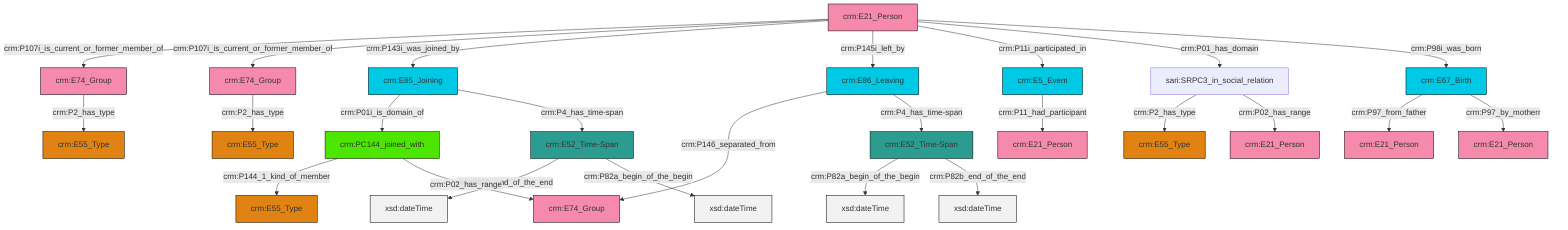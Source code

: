 graph TD
classDef Literal fill:#f2f2f2,stroke:#000000;
classDef CRM_Entity fill:#FFFFFF,stroke:#000000;
classDef Temporal_Entity fill:#00C9E6, stroke:#000000;
classDef Type fill:#E18312, stroke:#000000;
classDef Time-Span fill:#2C9C91, stroke:#000000;
classDef Appellation fill:#FFEB7F, stroke:#000000;
classDef Place fill:#008836, stroke:#000000;
classDef Persistent_Item fill:#B266B2, stroke:#000000;
classDef Conceptual_Object fill:#FFD700, stroke:#000000;
classDef Physical_Thing fill:#D2B48C, stroke:#000000;
classDef Actor fill:#f58aad, stroke:#000000;
classDef PC_Classes fill:#4ce600, stroke:#000000;
classDef Multi fill:#cccccc,stroke:#000000;

0["crm:E21_Person"]:::Actor -->|crm:P107i_is_current_or_former_member_of| 1["crm:E74_Group"]:::Actor
4["crm:E85_Joining"]:::Temporal_Entity -->|crm:P01i_is_domain_of| 5["crm:PC144_joined_with"]:::PC_Classes
6["crm:E5_Event"]:::Temporal_Entity -->|crm:P11_had_participant| 2["crm:E21_Person"]:::Actor
4["crm:E85_Joining"]:::Temporal_Entity -->|crm:P4_has_time-span| 9["crm:E52_Time-Span"]:::Time-Span
9["crm:E52_Time-Span"]:::Time-Span -->|crm:P82b_end_of_the_end| 11[xsd:dateTime]:::Literal
14["crm:E52_Time-Span"]:::Time-Span -->|crm:P82a_begin_of_the_begin| 16[xsd:dateTime]:::Literal
0["crm:E21_Person"]:::Actor -->|crm:P107i_is_current_or_former_member_of| 27["crm:E74_Group"]:::Actor
12["crm:E86_Leaving"]:::Temporal_Entity -->|crm:P146_separated_from| 29["crm:E74_Group"]:::Actor
5["crm:PC144_joined_with"]:::PC_Classes -->|crm:P144_1_kind_of_member| 19["crm:E55_Type"]:::Type
31["sari:SRPC3_in_social_relation"]:::Default -->|crm:P2_has_type| 23["crm:E55_Type"]:::Type
0["crm:E21_Person"]:::Actor -->|crm:P143i_was_joined_by| 4["crm:E85_Joining"]:::Temporal_Entity
35["crm:E67_Birth"]:::Temporal_Entity -->|crm:P97_from_father| 21["crm:E21_Person"]:::Actor
5["crm:PC144_joined_with"]:::PC_Classes -->|crm:P02_has_range| 29["crm:E74_Group"]:::Actor
0["crm:E21_Person"]:::Actor -->|crm:P145i_left_by| 12["crm:E86_Leaving"]:::Temporal_Entity
0["crm:E21_Person"]:::Actor -->|crm:P11i_participated_in| 6["crm:E5_Event"]:::Temporal_Entity
12["crm:E86_Leaving"]:::Temporal_Entity -->|crm:P4_has_time-span| 14["crm:E52_Time-Span"]:::Time-Span
0["crm:E21_Person"]:::Actor -->|crm:P01_has_domain| 31["sari:SRPC3_in_social_relation"]:::Default
31["sari:SRPC3_in_social_relation"]:::Default -->|crm:P02_has_range| 7["crm:E21_Person"]:::Actor
0["crm:E21_Person"]:::Actor -->|crm:P98i_was_born| 35["crm:E67_Birth"]:::Temporal_Entity
9["crm:E52_Time-Span"]:::Time-Span -->|crm:P82a_begin_of_the_begin| 41[xsd:dateTime]:::Literal
14["crm:E52_Time-Span"]:::Time-Span -->|crm:P82b_end_of_the_end| 42[xsd:dateTime]:::Literal
35["crm:E67_Birth"]:::Temporal_Entity -->|crm:P97_by_motherr| 43["crm:E21_Person"]:::Actor
1["crm:E74_Group"]:::Actor -->|crm:P2_has_type| 25["crm:E55_Type"]:::Type
27["crm:E74_Group"]:::Actor -->|crm:P2_has_type| 17["crm:E55_Type"]:::Type